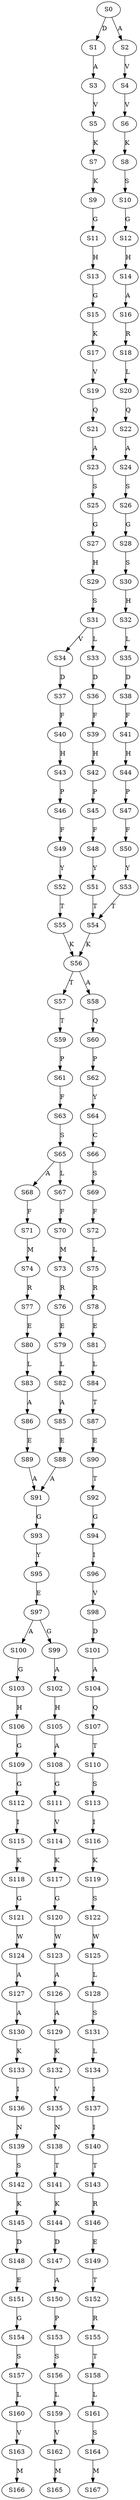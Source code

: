 strict digraph  {
	S0 -> S1 [ label = D ];
	S0 -> S2 [ label = A ];
	S1 -> S3 [ label = A ];
	S2 -> S4 [ label = V ];
	S3 -> S5 [ label = V ];
	S4 -> S6 [ label = V ];
	S5 -> S7 [ label = K ];
	S6 -> S8 [ label = K ];
	S7 -> S9 [ label = K ];
	S8 -> S10 [ label = S ];
	S9 -> S11 [ label = G ];
	S10 -> S12 [ label = G ];
	S11 -> S13 [ label = H ];
	S12 -> S14 [ label = H ];
	S13 -> S15 [ label = G ];
	S14 -> S16 [ label = A ];
	S15 -> S17 [ label = K ];
	S16 -> S18 [ label = R ];
	S17 -> S19 [ label = V ];
	S18 -> S20 [ label = L ];
	S19 -> S21 [ label = Q ];
	S20 -> S22 [ label = Q ];
	S21 -> S23 [ label = A ];
	S22 -> S24 [ label = A ];
	S23 -> S25 [ label = S ];
	S24 -> S26 [ label = S ];
	S25 -> S27 [ label = G ];
	S26 -> S28 [ label = G ];
	S27 -> S29 [ label = H ];
	S28 -> S30 [ label = S ];
	S29 -> S31 [ label = S ];
	S30 -> S32 [ label = H ];
	S31 -> S33 [ label = L ];
	S31 -> S34 [ label = V ];
	S32 -> S35 [ label = L ];
	S33 -> S36 [ label = D ];
	S34 -> S37 [ label = D ];
	S35 -> S38 [ label = D ];
	S36 -> S39 [ label = F ];
	S37 -> S40 [ label = F ];
	S38 -> S41 [ label = F ];
	S39 -> S42 [ label = H ];
	S40 -> S43 [ label = H ];
	S41 -> S44 [ label = H ];
	S42 -> S45 [ label = P ];
	S43 -> S46 [ label = P ];
	S44 -> S47 [ label = P ];
	S45 -> S48 [ label = F ];
	S46 -> S49 [ label = F ];
	S47 -> S50 [ label = F ];
	S48 -> S51 [ label = Y ];
	S49 -> S52 [ label = Y ];
	S50 -> S53 [ label = Y ];
	S51 -> S54 [ label = T ];
	S52 -> S55 [ label = T ];
	S53 -> S54 [ label = T ];
	S54 -> S56 [ label = K ];
	S55 -> S56 [ label = K ];
	S56 -> S57 [ label = T ];
	S56 -> S58 [ label = A ];
	S57 -> S59 [ label = T ];
	S58 -> S60 [ label = Q ];
	S59 -> S61 [ label = P ];
	S60 -> S62 [ label = P ];
	S61 -> S63 [ label = F ];
	S62 -> S64 [ label = Y ];
	S63 -> S65 [ label = S ];
	S64 -> S66 [ label = C ];
	S65 -> S67 [ label = L ];
	S65 -> S68 [ label = A ];
	S66 -> S69 [ label = S ];
	S67 -> S70 [ label = F ];
	S68 -> S71 [ label = F ];
	S69 -> S72 [ label = F ];
	S70 -> S73 [ label = M ];
	S71 -> S74 [ label = M ];
	S72 -> S75 [ label = L ];
	S73 -> S76 [ label = R ];
	S74 -> S77 [ label = R ];
	S75 -> S78 [ label = R ];
	S76 -> S79 [ label = E ];
	S77 -> S80 [ label = E ];
	S78 -> S81 [ label = E ];
	S79 -> S82 [ label = L ];
	S80 -> S83 [ label = L ];
	S81 -> S84 [ label = L ];
	S82 -> S85 [ label = A ];
	S83 -> S86 [ label = A ];
	S84 -> S87 [ label = T ];
	S85 -> S88 [ label = E ];
	S86 -> S89 [ label = E ];
	S87 -> S90 [ label = E ];
	S88 -> S91 [ label = A ];
	S89 -> S91 [ label = A ];
	S90 -> S92 [ label = T ];
	S91 -> S93 [ label = G ];
	S92 -> S94 [ label = G ];
	S93 -> S95 [ label = Y ];
	S94 -> S96 [ label = I ];
	S95 -> S97 [ label = E ];
	S96 -> S98 [ label = V ];
	S97 -> S99 [ label = G ];
	S97 -> S100 [ label = A ];
	S98 -> S101 [ label = D ];
	S99 -> S102 [ label = A ];
	S100 -> S103 [ label = G ];
	S101 -> S104 [ label = A ];
	S102 -> S105 [ label = H ];
	S103 -> S106 [ label = H ];
	S104 -> S107 [ label = Q ];
	S105 -> S108 [ label = A ];
	S106 -> S109 [ label = G ];
	S107 -> S110 [ label = T ];
	S108 -> S111 [ label = G ];
	S109 -> S112 [ label = G ];
	S110 -> S113 [ label = S ];
	S111 -> S114 [ label = V ];
	S112 -> S115 [ label = I ];
	S113 -> S116 [ label = I ];
	S114 -> S117 [ label = K ];
	S115 -> S118 [ label = K ];
	S116 -> S119 [ label = K ];
	S117 -> S120 [ label = G ];
	S118 -> S121 [ label = G ];
	S119 -> S122 [ label = S ];
	S120 -> S123 [ label = W ];
	S121 -> S124 [ label = W ];
	S122 -> S125 [ label = W ];
	S123 -> S126 [ label = A ];
	S124 -> S127 [ label = A ];
	S125 -> S128 [ label = L ];
	S126 -> S129 [ label = A ];
	S127 -> S130 [ label = A ];
	S128 -> S131 [ label = S ];
	S129 -> S132 [ label = K ];
	S130 -> S133 [ label = K ];
	S131 -> S134 [ label = L ];
	S132 -> S135 [ label = V ];
	S133 -> S136 [ label = I ];
	S134 -> S137 [ label = I ];
	S135 -> S138 [ label = N ];
	S136 -> S139 [ label = N ];
	S137 -> S140 [ label = I ];
	S138 -> S141 [ label = T ];
	S139 -> S142 [ label = S ];
	S140 -> S143 [ label = T ];
	S141 -> S144 [ label = K ];
	S142 -> S145 [ label = K ];
	S143 -> S146 [ label = R ];
	S144 -> S147 [ label = D ];
	S145 -> S148 [ label = D ];
	S146 -> S149 [ label = E ];
	S147 -> S150 [ label = A ];
	S148 -> S151 [ label = E ];
	S149 -> S152 [ label = T ];
	S150 -> S153 [ label = P ];
	S151 -> S154 [ label = G ];
	S152 -> S155 [ label = R ];
	S153 -> S156 [ label = S ];
	S154 -> S157 [ label = S ];
	S155 -> S158 [ label = T ];
	S156 -> S159 [ label = L ];
	S157 -> S160 [ label = L ];
	S158 -> S161 [ label = L ];
	S159 -> S162 [ label = V ];
	S160 -> S163 [ label = V ];
	S161 -> S164 [ label = S ];
	S162 -> S165 [ label = M ];
	S163 -> S166 [ label = M ];
	S164 -> S167 [ label = M ];
}
